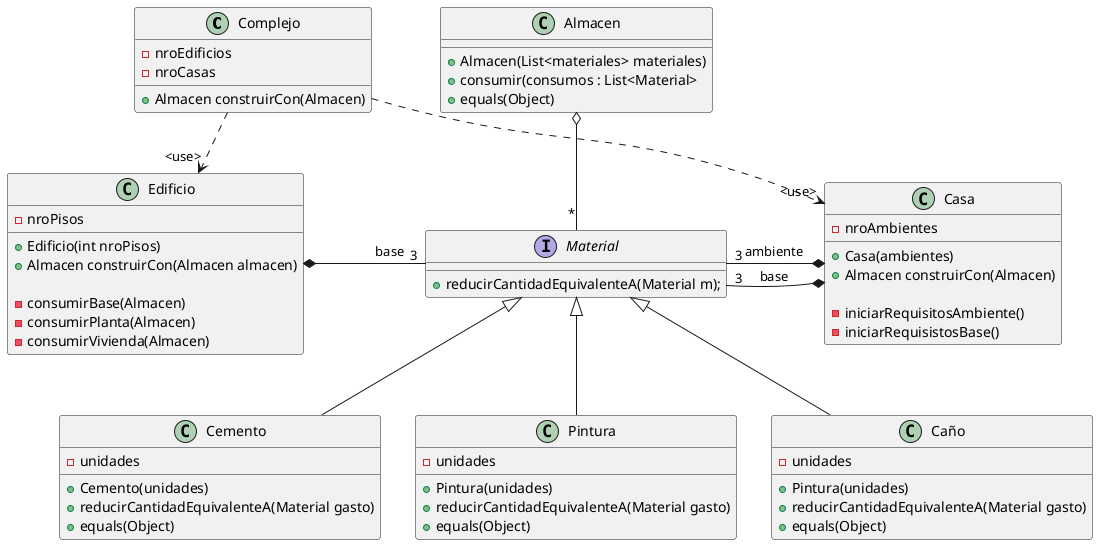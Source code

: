@startuml

class Complejo {
    - nroEdificios
    - nroCasas

    + Almacen construirCon(Almacen)
}

class Almacen {

    + Almacen(List<materiales> materiales)
    + consumir(consumos : List<Material>
    + equals(Object)
}

class Casa {
    - nroAmbientes

    + Casa(ambientes)
    + Almacen construirCon(Almacen)

    - iniciarRequisitosAmbiente()
    - iniciarRequisistosBase()
}


class Edificio {
    - nroPisos

    + Edificio(int nroPisos)
    + Almacen construirCon(Almacen almacen)

    - consumirBase(Almacen)
    - consumirPlanta(Almacen)
    - consumirVivienda(Almacen)
}

interface Material {

    + reducirCantidadEquivalenteA(Material m);
}

class Cemento {
    - unidades

    + Cemento(unidades)
    + reducirCantidadEquivalenteA(Material gasto)
    + equals(Object)
}

class Pintura {
    - unidades

    + Pintura(unidades)
    + reducirCantidadEquivalenteA(Material gasto)
    + equals(Object)
}

class Caño {
    - unidades

    + Pintura(unidades)
    + reducirCantidadEquivalenteA(Material gasto)
    + equals(Object)
}

Almacen o-- "*" Material
Material "3" -* Casa: "base "
Material "3" -* Casa: "ambiente "

Edificio *- "3" Material: "\t\tbase "

Material <|-- Pintura
Material <|-- Caño
Material <|-- Cemento

Complejo ..> "<use>" Casa
Complejo ..> "<use>" Edificio

@enduml